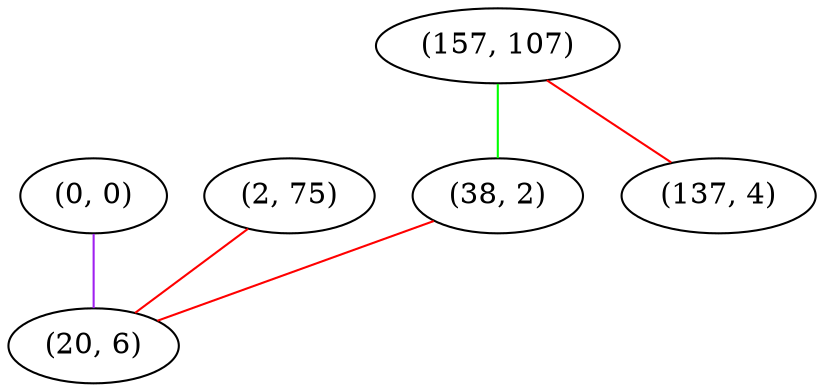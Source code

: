 graph "" {
"(0, 0)";
"(2, 75)";
"(157, 107)";
"(38, 2)";
"(20, 6)";
"(137, 4)";
"(0, 0)" -- "(20, 6)"  [color=purple, key=0, weight=4];
"(2, 75)" -- "(20, 6)"  [color=red, key=0, weight=1];
"(157, 107)" -- "(38, 2)"  [color=green, key=0, weight=2];
"(157, 107)" -- "(137, 4)"  [color=red, key=0, weight=1];
"(38, 2)" -- "(20, 6)"  [color=red, key=0, weight=1];
}
